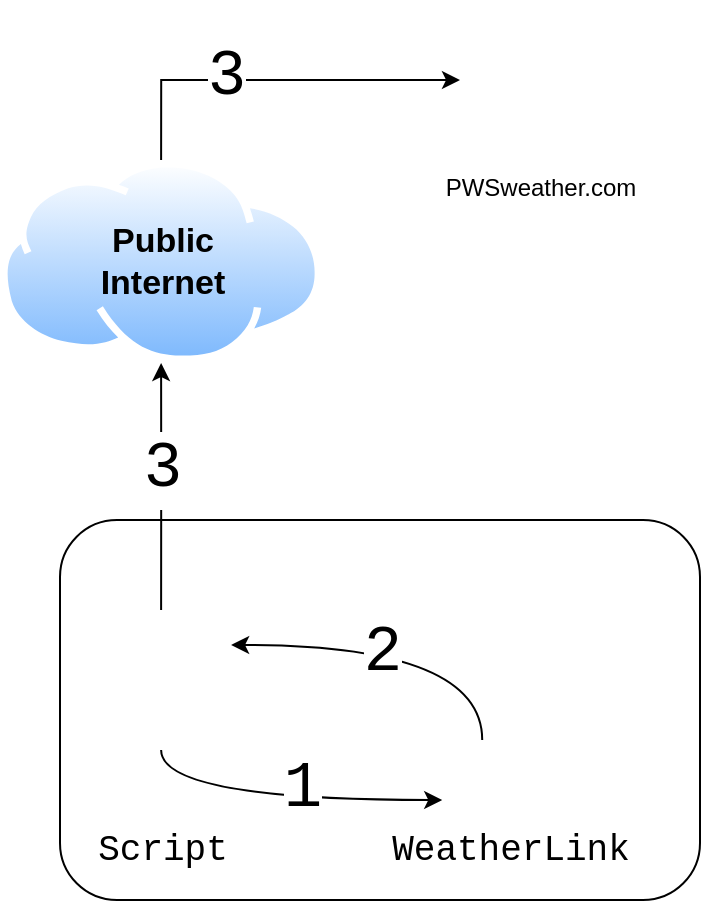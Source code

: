 <mxfile version="13.8.9" type="github">
  <diagram id="lVFv-xqAPD7Mdsg4RK_y" name="Page-1">
    <mxGraphModel dx="1266" dy="811" grid="1" gridSize="10" guides="1" tooltips="1" connect="1" arrows="1" fold="1" page="1" pageScale="1" pageWidth="850" pageHeight="1100" math="0" shadow="0">
      <root>
        <mxCell id="0" />
        <mxCell id="1" parent="0" />
        <mxCell id="HFlEzKrJ6p1ZfQxqMHJ5-11" value="" style="rounded=1;whiteSpace=wrap;html=1;fontSize=17;" vertex="1" parent="1">
          <mxGeometry x="70" y="300" width="320" height="190" as="geometry" />
        </mxCell>
        <mxCell id="HFlEzKrJ6p1ZfQxqMHJ5-4" value="PWSweather.com" style="shape=image;html=1;verticalAlign=top;verticalLabelPosition=bottom;labelBackgroundColor=#ffffff;imageAspect=0;aspect=fixed;image=https://cdn4.iconfinder.com/data/icons/web-development-5/500/api-code-window-128.png" vertex="1" parent="1">
          <mxGeometry x="270" y="40" width="80" height="80" as="geometry" />
        </mxCell>
        <mxCell id="HFlEzKrJ6p1ZfQxqMHJ5-8" style="edgeStyle=orthogonalEdgeStyle;rounded=0;orthogonalLoop=1;jettySize=auto;html=1;exitX=0.5;exitY=0;exitDx=0;exitDy=0;entryX=0;entryY=0.5;entryDx=0;entryDy=0;fontSize=32;fontFamily=Courier New;" edge="1" parent="1" source="HFlEzKrJ6p1ZfQxqMHJ5-6" target="HFlEzKrJ6p1ZfQxqMHJ5-4">
          <mxGeometry relative="1" as="geometry" />
        </mxCell>
        <mxCell id="HFlEzKrJ6p1ZfQxqMHJ5-23" value="3" style="edgeLabel;html=1;align=center;verticalAlign=middle;resizable=0;points=[];fontSize=32;fontFamily=Courier New;" vertex="1" connectable="0" parent="HFlEzKrJ6p1ZfQxqMHJ5-8">
          <mxGeometry x="-0.238" y="1" relative="1" as="geometry">
            <mxPoint as="offset" />
          </mxGeometry>
        </mxCell>
        <mxCell id="HFlEzKrJ6p1ZfQxqMHJ5-6" value="" style="aspect=fixed;perimeter=ellipsePerimeter;html=1;align=center;shadow=0;dashed=0;spacingTop=3;image;image=img/lib/active_directory/internet_cloud.svg;" vertex="1" parent="1">
          <mxGeometry x="40" y="120" width="161.11" height="101.5" as="geometry" />
        </mxCell>
        <mxCell id="HFlEzKrJ6p1ZfQxqMHJ5-7" value="&lt;div style=&quot;font-size: 17px;&quot;&gt;Public&lt;/div&gt;&lt;div style=&quot;font-size: 17px;&quot;&gt;Internet&lt;/div&gt;" style="text;html=1;align=center;verticalAlign=middle;resizable=0;points=[];autosize=1;fontStyle=1;fontSize=17;" vertex="1" parent="1">
          <mxGeometry x="80.56" y="145.75" width="80" height="50" as="geometry" />
        </mxCell>
        <mxCell id="HFlEzKrJ6p1ZfQxqMHJ5-9" value="" style="shape=image;verticalLabelPosition=bottom;labelBackgroundColor=#ffffff;verticalAlign=top;aspect=fixed;imageAspect=0;image=https://www.davisinstruments.com/wp-content/themes/davis/assets/images/pages/wll/wll_01.png;" vertex="1" parent="1">
          <mxGeometry x="240" y="310" width="140" height="140" as="geometry" />
        </mxCell>
        <mxCell id="HFlEzKrJ6p1ZfQxqMHJ5-10" value="" style="shape=image;html=1;verticalAlign=top;verticalLabelPosition=bottom;labelBackgroundColor=#ffffff;imageAspect=0;aspect=fixed;image=https://cdn4.iconfinder.com/data/icons/web-development-5/500/api-code-window-128.png;" vertex="1" parent="1">
          <mxGeometry x="261.11" y="410" width="40" height="40" as="geometry" />
        </mxCell>
        <mxCell id="HFlEzKrJ6p1ZfQxqMHJ5-14" style="edgeStyle=orthogonalEdgeStyle;rounded=0;orthogonalLoop=1;jettySize=auto;html=1;exitX=0.5;exitY=0;exitDx=0;exitDy=0;fontSize=17;" edge="1" parent="1" source="HFlEzKrJ6p1ZfQxqMHJ5-12" target="HFlEzKrJ6p1ZfQxqMHJ5-6">
          <mxGeometry relative="1" as="geometry" />
        </mxCell>
        <mxCell id="HFlEzKrJ6p1ZfQxqMHJ5-17" value="3" style="edgeLabel;html=1;align=center;verticalAlign=middle;resizable=0;points=[];fontSize=32;fontFamily=Courier New;" vertex="1" connectable="0" parent="HFlEzKrJ6p1ZfQxqMHJ5-14">
          <mxGeometry x="0.134" y="4" relative="1" as="geometry">
            <mxPoint x="3.97" as="offset" />
          </mxGeometry>
        </mxCell>
        <mxCell id="HFlEzKrJ6p1ZfQxqMHJ5-29" style="edgeStyle=orthogonalEdgeStyle;curved=1;rounded=0;orthogonalLoop=1;jettySize=auto;html=1;exitX=0.5;exitY=1;exitDx=0;exitDy=0;entryX=0;entryY=0.75;entryDx=0;entryDy=0;fontFamily=Courier New;fontSize=18;" edge="1" parent="1" source="HFlEzKrJ6p1ZfQxqMHJ5-12" target="HFlEzKrJ6p1ZfQxqMHJ5-10">
          <mxGeometry relative="1" as="geometry" />
        </mxCell>
        <mxCell id="HFlEzKrJ6p1ZfQxqMHJ5-30" value="1" style="edgeLabel;html=1;align=center;verticalAlign=middle;resizable=0;points=[];fontSize=32;fontFamily=Courier New;" vertex="1" connectable="0" parent="HFlEzKrJ6p1ZfQxqMHJ5-29">
          <mxGeometry x="0.147" y="5" relative="1" as="geometry">
            <mxPoint as="offset" />
          </mxGeometry>
        </mxCell>
        <mxCell id="HFlEzKrJ6p1ZfQxqMHJ5-12" value="" style="shape=image;html=1;verticalAlign=top;verticalLabelPosition=bottom;labelBackgroundColor=#ffffff;imageAspect=0;aspect=fixed;image=https://cdn4.iconfinder.com/data/icons/logos-and-brands/512/272_Raspberry_Pi_logo-128.png;fontSize=17;" vertex="1" parent="1">
          <mxGeometry x="85.56" y="345" width="70" height="70" as="geometry" />
        </mxCell>
        <mxCell id="HFlEzKrJ6p1ZfQxqMHJ5-18" style="edgeStyle=orthogonalEdgeStyle;rounded=0;orthogonalLoop=1;jettySize=auto;html=1;exitX=0.5;exitY=0;exitDx=0;exitDy=0;fontSize=32;entryX=1;entryY=0.25;entryDx=0;entryDy=0;curved=1;fontFamily=Courier New;fontStyle=0" edge="1" parent="1" source="HFlEzKrJ6p1ZfQxqMHJ5-10" target="HFlEzKrJ6p1ZfQxqMHJ5-12">
          <mxGeometry relative="1" as="geometry">
            <mxPoint x="130.56" y="355" as="sourcePoint" />
            <mxPoint x="130.555" y="141.5" as="targetPoint" />
          </mxGeometry>
        </mxCell>
        <mxCell id="HFlEzKrJ6p1ZfQxqMHJ5-19" value="2" style="edgeLabel;html=1;align=center;verticalAlign=middle;resizable=0;points=[];fontSize=32;fontFamily=Courier New;fontStyle=0" vertex="1" connectable="0" parent="HFlEzKrJ6p1ZfQxqMHJ5-18">
          <mxGeometry x="0.134" y="4" relative="1" as="geometry">
            <mxPoint as="offset" />
          </mxGeometry>
        </mxCell>
        <mxCell id="HFlEzKrJ6p1ZfQxqMHJ5-24" value="WeatherLink " style="text;html=1;align=center;verticalAlign=middle;resizable=0;points=[];autosize=1;fontSize=18;fontFamily=Courier New;" vertex="1" parent="1">
          <mxGeometry x="230" y="450" width="130" height="30" as="geometry" />
        </mxCell>
        <mxCell id="HFlEzKrJ6p1ZfQxqMHJ5-25" value="Script" style="text;html=1;align=center;verticalAlign=middle;resizable=0;points=[];autosize=1;fontSize=18;fontFamily=Courier New;" vertex="1" parent="1">
          <mxGeometry x="80.56" y="450" width="80" height="30" as="geometry" />
        </mxCell>
      </root>
    </mxGraphModel>
  </diagram>
</mxfile>
